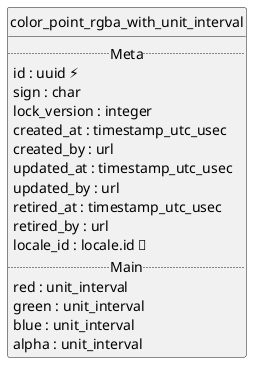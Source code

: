 @startuml uml
skinparam monochrome true
skinparam linetype ortho
hide circle

entity color_point_rgba_with_unit_interval {
  .. Meta ..
  id : uuid ⚡
  sign : char
  lock_version : integer
  created_at : timestamp_utc_usec
  created_by : url
  updated_at : timestamp_utc_usec
  updated_by : url
  retired_at : timestamp_utc_usec
  retired_by : url
  locale_id : locale.id 🔑
  .. Main ..
  red : unit_interval
  green : unit_interval
  blue : unit_interval
  alpha : unit_interval
}

@enduml
